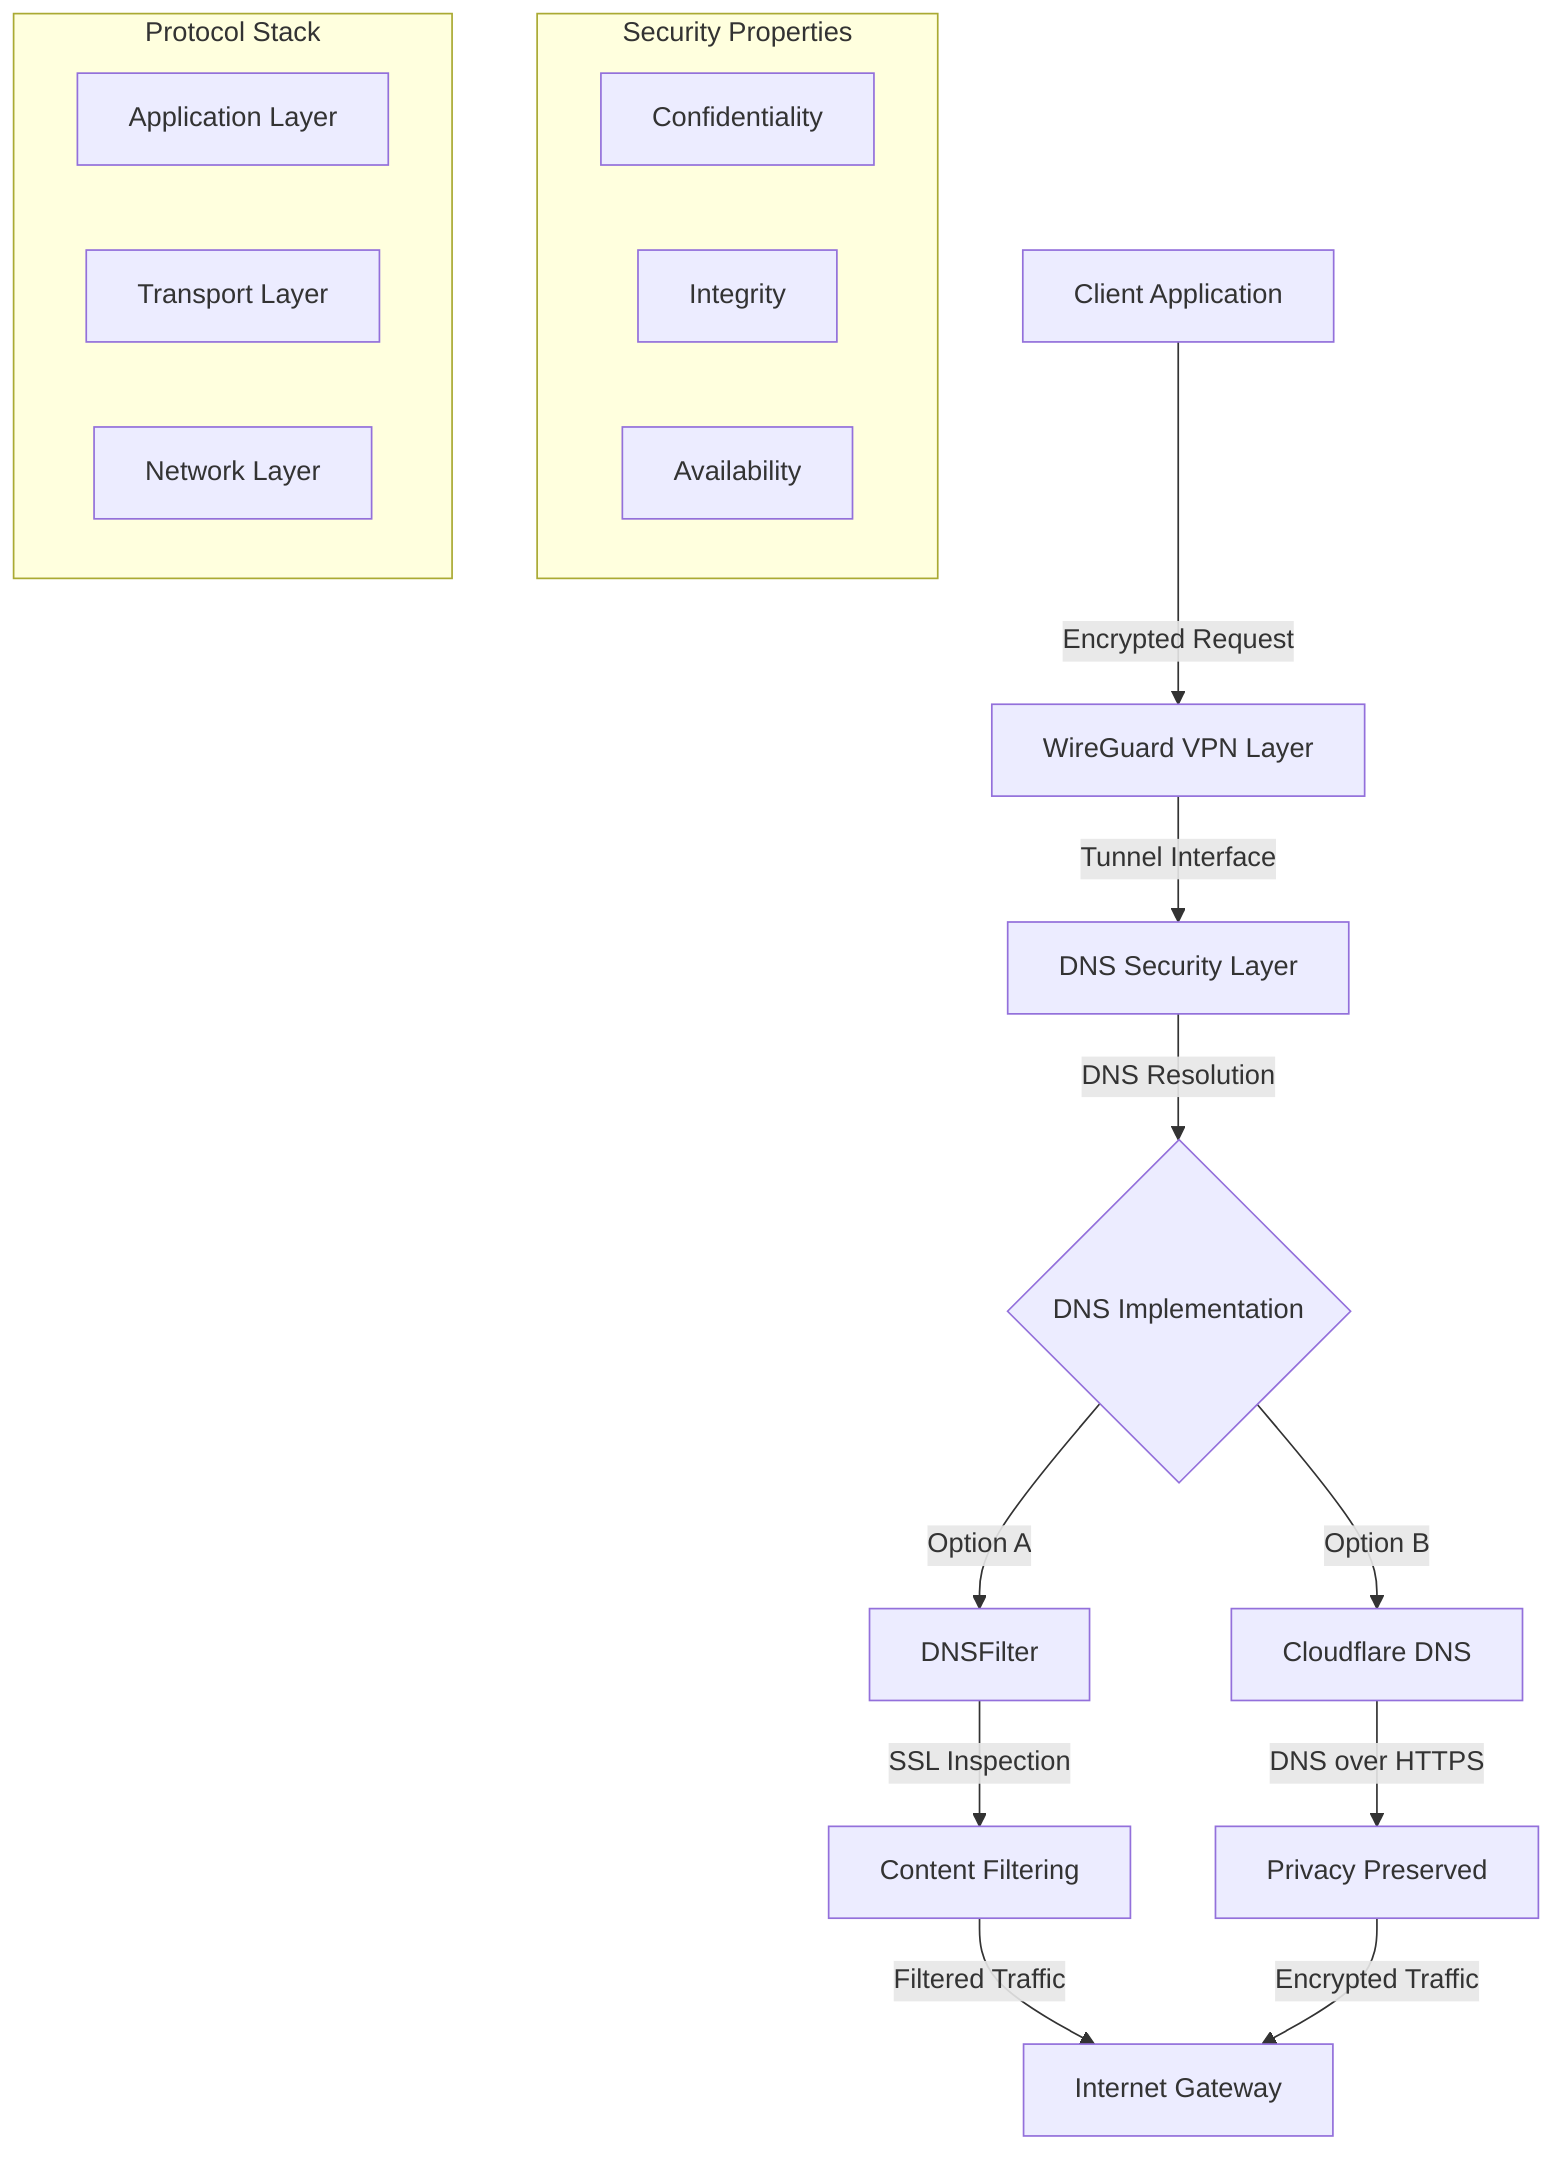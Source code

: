 graph TD
    A[Client Application] -->|Encrypted Request| B[WireGuard VPN Layer]
    B -->|Tunnel Interface| C[DNS Security Layer]
    C -->|DNS Resolution| D{DNS Implementation}
    D -->|Option A| E[DNSFilter]
    D -->|Option B| F[Cloudflare DNS]
    E -->|SSL Inspection| G[Content Filtering]
    F -->|DNS over HTTPS| H[Privacy Preserved]
    G -->|Filtered Traffic| I[Internet Gateway]
    H -->|Encrypted Traffic| I
    
    subgraph "Security Properties"
    J[Confidentiality]
    K[Integrity]
    L[Availability]
    end
    
    subgraph "Protocol Stack"
    M[Application Layer]
    N[Transport Layer]
    O[Network Layer]
    end